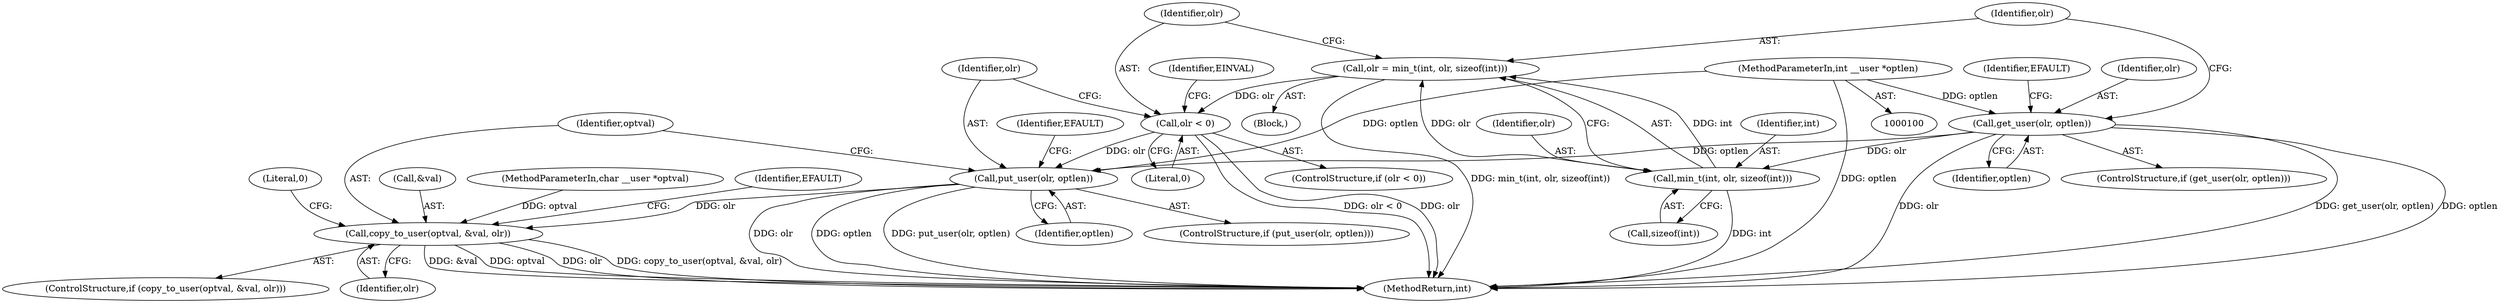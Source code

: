 digraph "0_linux_99253eb750fda6a644d5188fb26c43bad8d5a745@pointer" {
"1000184" [label="(Call,put_user(olr, optlen))"];
"1000177" [label="(Call,olr < 0)"];
"1000169" [label="(Call,olr = min_t(int, olr, sizeof(int)))"];
"1000171" [label="(Call,min_t(int, olr, sizeof(int)))"];
"1000163" [label="(Call,get_user(olr, optlen))"];
"1000104" [label="(MethodParameterIn,int __user *optlen)"];
"1000191" [label="(Call,copy_to_user(optval, &val, olr))"];
"1000104" [label="(MethodParameterIn,int __user *optlen)"];
"1000177" [label="(Call,olr < 0)"];
"1000172" [label="(Identifier,int)"];
"1000170" [label="(Identifier,olr)"];
"1000190" [label="(ControlStructure,if (copy_to_user(optval, &val, olr)))"];
"1000192" [label="(Identifier,optval)"];
"1000189" [label="(Identifier,EFAULT)"];
"1000179" [label="(Literal,0)"];
"1000103" [label="(MethodParameterIn,char __user *optval)"];
"1000171" [label="(Call,min_t(int, olr, sizeof(int)))"];
"1000169" [label="(Call,olr = min_t(int, olr, sizeof(int)))"];
"1000174" [label="(Call,sizeof(int))"];
"1000183" [label="(ControlStructure,if (put_user(olr, optlen)))"];
"1000168" [label="(Identifier,EFAULT)"];
"1000201" [label="(MethodReturn,int)"];
"1000176" [label="(ControlStructure,if (olr < 0))"];
"1000163" [label="(Call,get_user(olr, optlen))"];
"1000164" [label="(Identifier,olr)"];
"1000186" [label="(Identifier,optlen)"];
"1000185" [label="(Identifier,olr)"];
"1000173" [label="(Identifier,olr)"];
"1000165" [label="(Identifier,optlen)"];
"1000182" [label="(Identifier,EINVAL)"];
"1000162" [label="(ControlStructure,if (get_user(olr, optlen)))"];
"1000198" [label="(Identifier,EFAULT)"];
"1000191" [label="(Call,copy_to_user(optval, &val, olr))"];
"1000200" [label="(Literal,0)"];
"1000178" [label="(Identifier,olr)"];
"1000195" [label="(Identifier,olr)"];
"1000105" [label="(Block,)"];
"1000193" [label="(Call,&val)"];
"1000184" [label="(Call,put_user(olr, optlen))"];
"1000184" -> "1000183"  [label="AST: "];
"1000184" -> "1000186"  [label="CFG: "];
"1000185" -> "1000184"  [label="AST: "];
"1000186" -> "1000184"  [label="AST: "];
"1000189" -> "1000184"  [label="CFG: "];
"1000192" -> "1000184"  [label="CFG: "];
"1000184" -> "1000201"  [label="DDG: olr"];
"1000184" -> "1000201"  [label="DDG: optlen"];
"1000184" -> "1000201"  [label="DDG: put_user(olr, optlen)"];
"1000177" -> "1000184"  [label="DDG: olr"];
"1000163" -> "1000184"  [label="DDG: optlen"];
"1000104" -> "1000184"  [label="DDG: optlen"];
"1000184" -> "1000191"  [label="DDG: olr"];
"1000177" -> "1000176"  [label="AST: "];
"1000177" -> "1000179"  [label="CFG: "];
"1000178" -> "1000177"  [label="AST: "];
"1000179" -> "1000177"  [label="AST: "];
"1000182" -> "1000177"  [label="CFG: "];
"1000185" -> "1000177"  [label="CFG: "];
"1000177" -> "1000201"  [label="DDG: olr < 0"];
"1000177" -> "1000201"  [label="DDG: olr"];
"1000169" -> "1000177"  [label="DDG: olr"];
"1000169" -> "1000105"  [label="AST: "];
"1000169" -> "1000171"  [label="CFG: "];
"1000170" -> "1000169"  [label="AST: "];
"1000171" -> "1000169"  [label="AST: "];
"1000178" -> "1000169"  [label="CFG: "];
"1000169" -> "1000201"  [label="DDG: min_t(int, olr, sizeof(int))"];
"1000171" -> "1000169"  [label="DDG: int"];
"1000171" -> "1000169"  [label="DDG: olr"];
"1000171" -> "1000174"  [label="CFG: "];
"1000172" -> "1000171"  [label="AST: "];
"1000173" -> "1000171"  [label="AST: "];
"1000174" -> "1000171"  [label="AST: "];
"1000171" -> "1000201"  [label="DDG: int"];
"1000163" -> "1000171"  [label="DDG: olr"];
"1000163" -> "1000162"  [label="AST: "];
"1000163" -> "1000165"  [label="CFG: "];
"1000164" -> "1000163"  [label="AST: "];
"1000165" -> "1000163"  [label="AST: "];
"1000168" -> "1000163"  [label="CFG: "];
"1000170" -> "1000163"  [label="CFG: "];
"1000163" -> "1000201"  [label="DDG: olr"];
"1000163" -> "1000201"  [label="DDG: get_user(olr, optlen)"];
"1000163" -> "1000201"  [label="DDG: optlen"];
"1000104" -> "1000163"  [label="DDG: optlen"];
"1000104" -> "1000100"  [label="AST: "];
"1000104" -> "1000201"  [label="DDG: optlen"];
"1000191" -> "1000190"  [label="AST: "];
"1000191" -> "1000195"  [label="CFG: "];
"1000192" -> "1000191"  [label="AST: "];
"1000193" -> "1000191"  [label="AST: "];
"1000195" -> "1000191"  [label="AST: "];
"1000198" -> "1000191"  [label="CFG: "];
"1000200" -> "1000191"  [label="CFG: "];
"1000191" -> "1000201"  [label="DDG: olr"];
"1000191" -> "1000201"  [label="DDG: copy_to_user(optval, &val, olr)"];
"1000191" -> "1000201"  [label="DDG: &val"];
"1000191" -> "1000201"  [label="DDG: optval"];
"1000103" -> "1000191"  [label="DDG: optval"];
}
